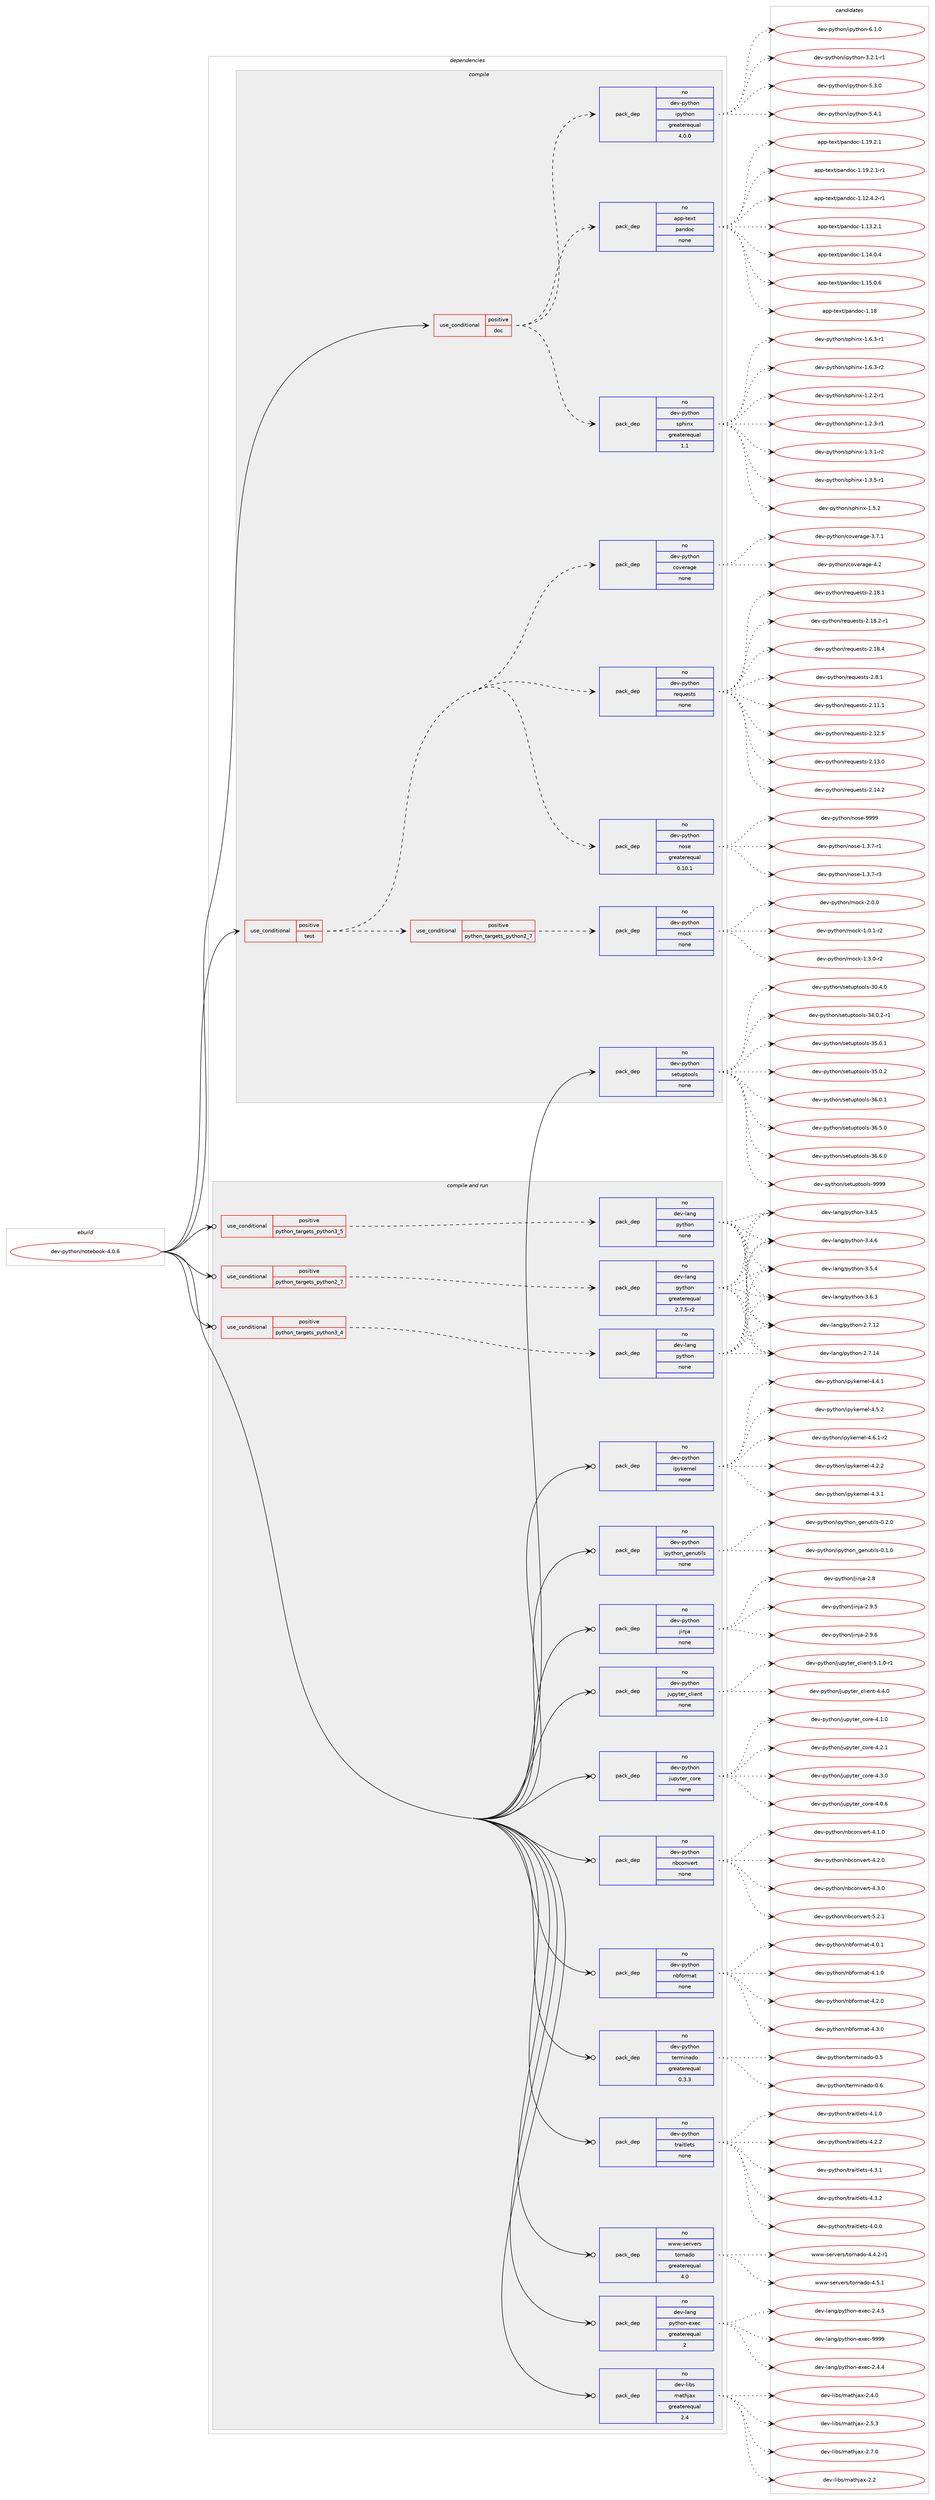 digraph prolog {

# *************
# Graph options
# *************

newrank=true;
concentrate=true;
compound=true;
graph [rankdir=LR,fontname=Helvetica,fontsize=10,ranksep=1.5];#, ranksep=2.5, nodesep=0.2];
edge  [arrowhead=vee];
node  [fontname=Helvetica,fontsize=10];

# **********
# The ebuild
# **********

subgraph cluster_leftcol {
color=gray;
rank=same;
label=<<i>ebuild</i>>;
id [label="dev-python/notebook-4.0.6", color=red, width=4, href="../dev-python/notebook-4.0.6.svg"];
}

# ****************
# The dependencies
# ****************

subgraph cluster_midcol {
color=gray;
label=<<i>dependencies</i>>;
subgraph cluster_compile {
fillcolor="#eeeeee";
style=filled;
label=<<i>compile</i>>;
subgraph cond36203 {
dependency168415 [label=<<TABLE BORDER="0" CELLBORDER="1" CELLSPACING="0" CELLPADDING="4"><TR><TD ROWSPAN="3" CELLPADDING="10">use_conditional</TD></TR><TR><TD>positive</TD></TR><TR><TD>doc</TD></TR></TABLE>>, shape=none, color=red];
subgraph pack128352 {
dependency168416 [label=<<TABLE BORDER="0" CELLBORDER="1" CELLSPACING="0" CELLPADDING="4" WIDTH="220"><TR><TD ROWSPAN="6" CELLPADDING="30">pack_dep</TD></TR><TR><TD WIDTH="110">no</TD></TR><TR><TD>app-text</TD></TR><TR><TD>pandoc</TD></TR><TR><TD>none</TD></TR><TR><TD></TD></TR></TABLE>>, shape=none, color=blue];
}
dependency168415:e -> dependency168416:w [weight=20,style="dashed",arrowhead="vee"];
subgraph pack128353 {
dependency168417 [label=<<TABLE BORDER="0" CELLBORDER="1" CELLSPACING="0" CELLPADDING="4" WIDTH="220"><TR><TD ROWSPAN="6" CELLPADDING="30">pack_dep</TD></TR><TR><TD WIDTH="110">no</TD></TR><TR><TD>dev-python</TD></TR><TR><TD>ipython</TD></TR><TR><TD>greaterequal</TD></TR><TR><TD>4.0.0</TD></TR></TABLE>>, shape=none, color=blue];
}
dependency168415:e -> dependency168417:w [weight=20,style="dashed",arrowhead="vee"];
subgraph pack128354 {
dependency168418 [label=<<TABLE BORDER="0" CELLBORDER="1" CELLSPACING="0" CELLPADDING="4" WIDTH="220"><TR><TD ROWSPAN="6" CELLPADDING="30">pack_dep</TD></TR><TR><TD WIDTH="110">no</TD></TR><TR><TD>dev-python</TD></TR><TR><TD>sphinx</TD></TR><TR><TD>greaterequal</TD></TR><TR><TD>1.1</TD></TR></TABLE>>, shape=none, color=blue];
}
dependency168415:e -> dependency168418:w [weight=20,style="dashed",arrowhead="vee"];
}
id:e -> dependency168415:w [weight=20,style="solid",arrowhead="vee"];
subgraph cond36204 {
dependency168419 [label=<<TABLE BORDER="0" CELLBORDER="1" CELLSPACING="0" CELLPADDING="4"><TR><TD ROWSPAN="3" CELLPADDING="10">use_conditional</TD></TR><TR><TD>positive</TD></TR><TR><TD>test</TD></TR></TABLE>>, shape=none, color=red];
subgraph cond36205 {
dependency168420 [label=<<TABLE BORDER="0" CELLBORDER="1" CELLSPACING="0" CELLPADDING="4"><TR><TD ROWSPAN="3" CELLPADDING="10">use_conditional</TD></TR><TR><TD>positive</TD></TR><TR><TD>python_targets_python2_7</TD></TR></TABLE>>, shape=none, color=red];
subgraph pack128355 {
dependency168421 [label=<<TABLE BORDER="0" CELLBORDER="1" CELLSPACING="0" CELLPADDING="4" WIDTH="220"><TR><TD ROWSPAN="6" CELLPADDING="30">pack_dep</TD></TR><TR><TD WIDTH="110">no</TD></TR><TR><TD>dev-python</TD></TR><TR><TD>mock</TD></TR><TR><TD>none</TD></TR><TR><TD></TD></TR></TABLE>>, shape=none, color=blue];
}
dependency168420:e -> dependency168421:w [weight=20,style="dashed",arrowhead="vee"];
}
dependency168419:e -> dependency168420:w [weight=20,style="dashed",arrowhead="vee"];
subgraph pack128356 {
dependency168422 [label=<<TABLE BORDER="0" CELLBORDER="1" CELLSPACING="0" CELLPADDING="4" WIDTH="220"><TR><TD ROWSPAN="6" CELLPADDING="30">pack_dep</TD></TR><TR><TD WIDTH="110">no</TD></TR><TR><TD>dev-python</TD></TR><TR><TD>nose</TD></TR><TR><TD>greaterequal</TD></TR><TR><TD>0.10.1</TD></TR></TABLE>>, shape=none, color=blue];
}
dependency168419:e -> dependency168422:w [weight=20,style="dashed",arrowhead="vee"];
subgraph pack128357 {
dependency168423 [label=<<TABLE BORDER="0" CELLBORDER="1" CELLSPACING="0" CELLPADDING="4" WIDTH="220"><TR><TD ROWSPAN="6" CELLPADDING="30">pack_dep</TD></TR><TR><TD WIDTH="110">no</TD></TR><TR><TD>dev-python</TD></TR><TR><TD>requests</TD></TR><TR><TD>none</TD></TR><TR><TD></TD></TR></TABLE>>, shape=none, color=blue];
}
dependency168419:e -> dependency168423:w [weight=20,style="dashed",arrowhead="vee"];
subgraph pack128358 {
dependency168424 [label=<<TABLE BORDER="0" CELLBORDER="1" CELLSPACING="0" CELLPADDING="4" WIDTH="220"><TR><TD ROWSPAN="6" CELLPADDING="30">pack_dep</TD></TR><TR><TD WIDTH="110">no</TD></TR><TR><TD>dev-python</TD></TR><TR><TD>coverage</TD></TR><TR><TD>none</TD></TR><TR><TD></TD></TR></TABLE>>, shape=none, color=blue];
}
dependency168419:e -> dependency168424:w [weight=20,style="dashed",arrowhead="vee"];
}
id:e -> dependency168419:w [weight=20,style="solid",arrowhead="vee"];
subgraph pack128359 {
dependency168425 [label=<<TABLE BORDER="0" CELLBORDER="1" CELLSPACING="0" CELLPADDING="4" WIDTH="220"><TR><TD ROWSPAN="6" CELLPADDING="30">pack_dep</TD></TR><TR><TD WIDTH="110">no</TD></TR><TR><TD>dev-python</TD></TR><TR><TD>setuptools</TD></TR><TR><TD>none</TD></TR><TR><TD></TD></TR></TABLE>>, shape=none, color=blue];
}
id:e -> dependency168425:w [weight=20,style="solid",arrowhead="vee"];
}
subgraph cluster_compileandrun {
fillcolor="#eeeeee";
style=filled;
label=<<i>compile and run</i>>;
subgraph cond36206 {
dependency168426 [label=<<TABLE BORDER="0" CELLBORDER="1" CELLSPACING="0" CELLPADDING="4"><TR><TD ROWSPAN="3" CELLPADDING="10">use_conditional</TD></TR><TR><TD>positive</TD></TR><TR><TD>python_targets_python2_7</TD></TR></TABLE>>, shape=none, color=red];
subgraph pack128360 {
dependency168427 [label=<<TABLE BORDER="0" CELLBORDER="1" CELLSPACING="0" CELLPADDING="4" WIDTH="220"><TR><TD ROWSPAN="6" CELLPADDING="30">pack_dep</TD></TR><TR><TD WIDTH="110">no</TD></TR><TR><TD>dev-lang</TD></TR><TR><TD>python</TD></TR><TR><TD>greaterequal</TD></TR><TR><TD>2.7.5-r2</TD></TR></TABLE>>, shape=none, color=blue];
}
dependency168426:e -> dependency168427:w [weight=20,style="dashed",arrowhead="vee"];
}
id:e -> dependency168426:w [weight=20,style="solid",arrowhead="odotvee"];
subgraph cond36207 {
dependency168428 [label=<<TABLE BORDER="0" CELLBORDER="1" CELLSPACING="0" CELLPADDING="4"><TR><TD ROWSPAN="3" CELLPADDING="10">use_conditional</TD></TR><TR><TD>positive</TD></TR><TR><TD>python_targets_python3_4</TD></TR></TABLE>>, shape=none, color=red];
subgraph pack128361 {
dependency168429 [label=<<TABLE BORDER="0" CELLBORDER="1" CELLSPACING="0" CELLPADDING="4" WIDTH="220"><TR><TD ROWSPAN="6" CELLPADDING="30">pack_dep</TD></TR><TR><TD WIDTH="110">no</TD></TR><TR><TD>dev-lang</TD></TR><TR><TD>python</TD></TR><TR><TD>none</TD></TR><TR><TD></TD></TR></TABLE>>, shape=none, color=blue];
}
dependency168428:e -> dependency168429:w [weight=20,style="dashed",arrowhead="vee"];
}
id:e -> dependency168428:w [weight=20,style="solid",arrowhead="odotvee"];
subgraph cond36208 {
dependency168430 [label=<<TABLE BORDER="0" CELLBORDER="1" CELLSPACING="0" CELLPADDING="4"><TR><TD ROWSPAN="3" CELLPADDING="10">use_conditional</TD></TR><TR><TD>positive</TD></TR><TR><TD>python_targets_python3_5</TD></TR></TABLE>>, shape=none, color=red];
subgraph pack128362 {
dependency168431 [label=<<TABLE BORDER="0" CELLBORDER="1" CELLSPACING="0" CELLPADDING="4" WIDTH="220"><TR><TD ROWSPAN="6" CELLPADDING="30">pack_dep</TD></TR><TR><TD WIDTH="110">no</TD></TR><TR><TD>dev-lang</TD></TR><TR><TD>python</TD></TR><TR><TD>none</TD></TR><TR><TD></TD></TR></TABLE>>, shape=none, color=blue];
}
dependency168430:e -> dependency168431:w [weight=20,style="dashed",arrowhead="vee"];
}
id:e -> dependency168430:w [weight=20,style="solid",arrowhead="odotvee"];
subgraph pack128363 {
dependency168432 [label=<<TABLE BORDER="0" CELLBORDER="1" CELLSPACING="0" CELLPADDING="4" WIDTH="220"><TR><TD ROWSPAN="6" CELLPADDING="30">pack_dep</TD></TR><TR><TD WIDTH="110">no</TD></TR><TR><TD>dev-lang</TD></TR><TR><TD>python-exec</TD></TR><TR><TD>greaterequal</TD></TR><TR><TD>2</TD></TR></TABLE>>, shape=none, color=blue];
}
id:e -> dependency168432:w [weight=20,style="solid",arrowhead="odotvee"];
subgraph pack128364 {
dependency168433 [label=<<TABLE BORDER="0" CELLBORDER="1" CELLSPACING="0" CELLPADDING="4" WIDTH="220"><TR><TD ROWSPAN="6" CELLPADDING="30">pack_dep</TD></TR><TR><TD WIDTH="110">no</TD></TR><TR><TD>dev-libs</TD></TR><TR><TD>mathjax</TD></TR><TR><TD>greaterequal</TD></TR><TR><TD>2.4</TD></TR></TABLE>>, shape=none, color=blue];
}
id:e -> dependency168433:w [weight=20,style="solid",arrowhead="odotvee"];
subgraph pack128365 {
dependency168434 [label=<<TABLE BORDER="0" CELLBORDER="1" CELLSPACING="0" CELLPADDING="4" WIDTH="220"><TR><TD ROWSPAN="6" CELLPADDING="30">pack_dep</TD></TR><TR><TD WIDTH="110">no</TD></TR><TR><TD>dev-python</TD></TR><TR><TD>ipykernel</TD></TR><TR><TD>none</TD></TR><TR><TD></TD></TR></TABLE>>, shape=none, color=blue];
}
id:e -> dependency168434:w [weight=20,style="solid",arrowhead="odotvee"];
subgraph pack128366 {
dependency168435 [label=<<TABLE BORDER="0" CELLBORDER="1" CELLSPACING="0" CELLPADDING="4" WIDTH="220"><TR><TD ROWSPAN="6" CELLPADDING="30">pack_dep</TD></TR><TR><TD WIDTH="110">no</TD></TR><TR><TD>dev-python</TD></TR><TR><TD>ipython_genutils</TD></TR><TR><TD>none</TD></TR><TR><TD></TD></TR></TABLE>>, shape=none, color=blue];
}
id:e -> dependency168435:w [weight=20,style="solid",arrowhead="odotvee"];
subgraph pack128367 {
dependency168436 [label=<<TABLE BORDER="0" CELLBORDER="1" CELLSPACING="0" CELLPADDING="4" WIDTH="220"><TR><TD ROWSPAN="6" CELLPADDING="30">pack_dep</TD></TR><TR><TD WIDTH="110">no</TD></TR><TR><TD>dev-python</TD></TR><TR><TD>jinja</TD></TR><TR><TD>none</TD></TR><TR><TD></TD></TR></TABLE>>, shape=none, color=blue];
}
id:e -> dependency168436:w [weight=20,style="solid",arrowhead="odotvee"];
subgraph pack128368 {
dependency168437 [label=<<TABLE BORDER="0" CELLBORDER="1" CELLSPACING="0" CELLPADDING="4" WIDTH="220"><TR><TD ROWSPAN="6" CELLPADDING="30">pack_dep</TD></TR><TR><TD WIDTH="110">no</TD></TR><TR><TD>dev-python</TD></TR><TR><TD>jupyter_client</TD></TR><TR><TD>none</TD></TR><TR><TD></TD></TR></TABLE>>, shape=none, color=blue];
}
id:e -> dependency168437:w [weight=20,style="solid",arrowhead="odotvee"];
subgraph pack128369 {
dependency168438 [label=<<TABLE BORDER="0" CELLBORDER="1" CELLSPACING="0" CELLPADDING="4" WIDTH="220"><TR><TD ROWSPAN="6" CELLPADDING="30">pack_dep</TD></TR><TR><TD WIDTH="110">no</TD></TR><TR><TD>dev-python</TD></TR><TR><TD>jupyter_core</TD></TR><TR><TD>none</TD></TR><TR><TD></TD></TR></TABLE>>, shape=none, color=blue];
}
id:e -> dependency168438:w [weight=20,style="solid",arrowhead="odotvee"];
subgraph pack128370 {
dependency168439 [label=<<TABLE BORDER="0" CELLBORDER="1" CELLSPACING="0" CELLPADDING="4" WIDTH="220"><TR><TD ROWSPAN="6" CELLPADDING="30">pack_dep</TD></TR><TR><TD WIDTH="110">no</TD></TR><TR><TD>dev-python</TD></TR><TR><TD>nbconvert</TD></TR><TR><TD>none</TD></TR><TR><TD></TD></TR></TABLE>>, shape=none, color=blue];
}
id:e -> dependency168439:w [weight=20,style="solid",arrowhead="odotvee"];
subgraph pack128371 {
dependency168440 [label=<<TABLE BORDER="0" CELLBORDER="1" CELLSPACING="0" CELLPADDING="4" WIDTH="220"><TR><TD ROWSPAN="6" CELLPADDING="30">pack_dep</TD></TR><TR><TD WIDTH="110">no</TD></TR><TR><TD>dev-python</TD></TR><TR><TD>nbformat</TD></TR><TR><TD>none</TD></TR><TR><TD></TD></TR></TABLE>>, shape=none, color=blue];
}
id:e -> dependency168440:w [weight=20,style="solid",arrowhead="odotvee"];
subgraph pack128372 {
dependency168441 [label=<<TABLE BORDER="0" CELLBORDER="1" CELLSPACING="0" CELLPADDING="4" WIDTH="220"><TR><TD ROWSPAN="6" CELLPADDING="30">pack_dep</TD></TR><TR><TD WIDTH="110">no</TD></TR><TR><TD>dev-python</TD></TR><TR><TD>terminado</TD></TR><TR><TD>greaterequal</TD></TR><TR><TD>0.3.3</TD></TR></TABLE>>, shape=none, color=blue];
}
id:e -> dependency168441:w [weight=20,style="solid",arrowhead="odotvee"];
subgraph pack128373 {
dependency168442 [label=<<TABLE BORDER="0" CELLBORDER="1" CELLSPACING="0" CELLPADDING="4" WIDTH="220"><TR><TD ROWSPAN="6" CELLPADDING="30">pack_dep</TD></TR><TR><TD WIDTH="110">no</TD></TR><TR><TD>dev-python</TD></TR><TR><TD>traitlets</TD></TR><TR><TD>none</TD></TR><TR><TD></TD></TR></TABLE>>, shape=none, color=blue];
}
id:e -> dependency168442:w [weight=20,style="solid",arrowhead="odotvee"];
subgraph pack128374 {
dependency168443 [label=<<TABLE BORDER="0" CELLBORDER="1" CELLSPACING="0" CELLPADDING="4" WIDTH="220"><TR><TD ROWSPAN="6" CELLPADDING="30">pack_dep</TD></TR><TR><TD WIDTH="110">no</TD></TR><TR><TD>www-servers</TD></TR><TR><TD>tornado</TD></TR><TR><TD>greaterequal</TD></TR><TR><TD>4.0</TD></TR></TABLE>>, shape=none, color=blue];
}
id:e -> dependency168443:w [weight=20,style="solid",arrowhead="odotvee"];
}
subgraph cluster_run {
fillcolor="#eeeeee";
style=filled;
label=<<i>run</i>>;
}
}

# **************
# The candidates
# **************

subgraph cluster_choices {
rank=same;
color=gray;
label=<<i>candidates</i>>;

subgraph choice128352 {
color=black;
nodesep=1;
choice97112112451161011201164711297110100111994549464950465246504511449 [label="app-text/pandoc-1.12.4.2-r1", color=red, width=4,href="../app-text/pandoc-1.12.4.2-r1.svg"];
choice9711211245116101120116471129711010011199454946495146504649 [label="app-text/pandoc-1.13.2.1", color=red, width=4,href="../app-text/pandoc-1.13.2.1.svg"];
choice9711211245116101120116471129711010011199454946495246484652 [label="app-text/pandoc-1.14.0.4", color=red, width=4,href="../app-text/pandoc-1.14.0.4.svg"];
choice9711211245116101120116471129711010011199454946495346484654 [label="app-text/pandoc-1.15.0.6", color=red, width=4,href="../app-text/pandoc-1.15.0.6.svg"];
choice97112112451161011201164711297110100111994549464956 [label="app-text/pandoc-1.18", color=red, width=4,href="../app-text/pandoc-1.18.svg"];
choice9711211245116101120116471129711010011199454946495746504649 [label="app-text/pandoc-1.19.2.1", color=red, width=4,href="../app-text/pandoc-1.19.2.1.svg"];
choice97112112451161011201164711297110100111994549464957465046494511449 [label="app-text/pandoc-1.19.2.1-r1", color=red, width=4,href="../app-text/pandoc-1.19.2.1-r1.svg"];
dependency168416:e -> choice97112112451161011201164711297110100111994549464950465246504511449:w [style=dotted,weight="100"];
dependency168416:e -> choice9711211245116101120116471129711010011199454946495146504649:w [style=dotted,weight="100"];
dependency168416:e -> choice9711211245116101120116471129711010011199454946495246484652:w [style=dotted,weight="100"];
dependency168416:e -> choice9711211245116101120116471129711010011199454946495346484654:w [style=dotted,weight="100"];
dependency168416:e -> choice97112112451161011201164711297110100111994549464956:w [style=dotted,weight="100"];
dependency168416:e -> choice9711211245116101120116471129711010011199454946495746504649:w [style=dotted,weight="100"];
dependency168416:e -> choice97112112451161011201164711297110100111994549464957465046494511449:w [style=dotted,weight="100"];
}
subgraph choice128353 {
color=black;
nodesep=1;
choice10010111845112121116104111110471051121211161041111104551465046494511449 [label="dev-python/ipython-3.2.1-r1", color=red, width=4,href="../dev-python/ipython-3.2.1-r1.svg"];
choice1001011184511212111610411111047105112121116104111110455346514648 [label="dev-python/ipython-5.3.0", color=red, width=4,href="../dev-python/ipython-5.3.0.svg"];
choice1001011184511212111610411111047105112121116104111110455346524649 [label="dev-python/ipython-5.4.1", color=red, width=4,href="../dev-python/ipython-5.4.1.svg"];
choice1001011184511212111610411111047105112121116104111110455446494648 [label="dev-python/ipython-6.1.0", color=red, width=4,href="../dev-python/ipython-6.1.0.svg"];
dependency168417:e -> choice10010111845112121116104111110471051121211161041111104551465046494511449:w [style=dotted,weight="100"];
dependency168417:e -> choice1001011184511212111610411111047105112121116104111110455346514648:w [style=dotted,weight="100"];
dependency168417:e -> choice1001011184511212111610411111047105112121116104111110455346524649:w [style=dotted,weight="100"];
dependency168417:e -> choice1001011184511212111610411111047105112121116104111110455446494648:w [style=dotted,weight="100"];
}
subgraph choice128354 {
color=black;
nodesep=1;
choice10010111845112121116104111110471151121041051101204549465046504511449 [label="dev-python/sphinx-1.2.2-r1", color=red, width=4,href="../dev-python/sphinx-1.2.2-r1.svg"];
choice10010111845112121116104111110471151121041051101204549465046514511449 [label="dev-python/sphinx-1.2.3-r1", color=red, width=4,href="../dev-python/sphinx-1.2.3-r1.svg"];
choice10010111845112121116104111110471151121041051101204549465146494511450 [label="dev-python/sphinx-1.3.1-r2", color=red, width=4,href="../dev-python/sphinx-1.3.1-r2.svg"];
choice10010111845112121116104111110471151121041051101204549465146534511449 [label="dev-python/sphinx-1.3.5-r1", color=red, width=4,href="../dev-python/sphinx-1.3.5-r1.svg"];
choice1001011184511212111610411111047115112104105110120454946534650 [label="dev-python/sphinx-1.5.2", color=red, width=4,href="../dev-python/sphinx-1.5.2.svg"];
choice10010111845112121116104111110471151121041051101204549465446514511449 [label="dev-python/sphinx-1.6.3-r1", color=red, width=4,href="../dev-python/sphinx-1.6.3-r1.svg"];
choice10010111845112121116104111110471151121041051101204549465446514511450 [label="dev-python/sphinx-1.6.3-r2", color=red, width=4,href="../dev-python/sphinx-1.6.3-r2.svg"];
dependency168418:e -> choice10010111845112121116104111110471151121041051101204549465046504511449:w [style=dotted,weight="100"];
dependency168418:e -> choice10010111845112121116104111110471151121041051101204549465046514511449:w [style=dotted,weight="100"];
dependency168418:e -> choice10010111845112121116104111110471151121041051101204549465146494511450:w [style=dotted,weight="100"];
dependency168418:e -> choice10010111845112121116104111110471151121041051101204549465146534511449:w [style=dotted,weight="100"];
dependency168418:e -> choice1001011184511212111610411111047115112104105110120454946534650:w [style=dotted,weight="100"];
dependency168418:e -> choice10010111845112121116104111110471151121041051101204549465446514511449:w [style=dotted,weight="100"];
dependency168418:e -> choice10010111845112121116104111110471151121041051101204549465446514511450:w [style=dotted,weight="100"];
}
subgraph choice128355 {
color=black;
nodesep=1;
choice1001011184511212111610411111047109111991074549464846494511450 [label="dev-python/mock-1.0.1-r2", color=red, width=4,href="../dev-python/mock-1.0.1-r2.svg"];
choice1001011184511212111610411111047109111991074549465146484511450 [label="dev-python/mock-1.3.0-r2", color=red, width=4,href="../dev-python/mock-1.3.0-r2.svg"];
choice100101118451121211161041111104710911199107455046484648 [label="dev-python/mock-2.0.0", color=red, width=4,href="../dev-python/mock-2.0.0.svg"];
dependency168421:e -> choice1001011184511212111610411111047109111991074549464846494511450:w [style=dotted,weight="100"];
dependency168421:e -> choice1001011184511212111610411111047109111991074549465146484511450:w [style=dotted,weight="100"];
dependency168421:e -> choice100101118451121211161041111104710911199107455046484648:w [style=dotted,weight="100"];
}
subgraph choice128356 {
color=black;
nodesep=1;
choice10010111845112121116104111110471101111151014549465146554511449 [label="dev-python/nose-1.3.7-r1", color=red, width=4,href="../dev-python/nose-1.3.7-r1.svg"];
choice10010111845112121116104111110471101111151014549465146554511451 [label="dev-python/nose-1.3.7-r3", color=red, width=4,href="../dev-python/nose-1.3.7-r3.svg"];
choice10010111845112121116104111110471101111151014557575757 [label="dev-python/nose-9999", color=red, width=4,href="../dev-python/nose-9999.svg"];
dependency168422:e -> choice10010111845112121116104111110471101111151014549465146554511449:w [style=dotted,weight="100"];
dependency168422:e -> choice10010111845112121116104111110471101111151014549465146554511451:w [style=dotted,weight="100"];
dependency168422:e -> choice10010111845112121116104111110471101111151014557575757:w [style=dotted,weight="100"];
}
subgraph choice128357 {
color=black;
nodesep=1;
choice100101118451121211161041111104711410111311710111511611545504649494649 [label="dev-python/requests-2.11.1", color=red, width=4,href="../dev-python/requests-2.11.1.svg"];
choice100101118451121211161041111104711410111311710111511611545504649504653 [label="dev-python/requests-2.12.5", color=red, width=4,href="../dev-python/requests-2.12.5.svg"];
choice100101118451121211161041111104711410111311710111511611545504649514648 [label="dev-python/requests-2.13.0", color=red, width=4,href="../dev-python/requests-2.13.0.svg"];
choice100101118451121211161041111104711410111311710111511611545504649524650 [label="dev-python/requests-2.14.2", color=red, width=4,href="../dev-python/requests-2.14.2.svg"];
choice100101118451121211161041111104711410111311710111511611545504649564649 [label="dev-python/requests-2.18.1", color=red, width=4,href="../dev-python/requests-2.18.1.svg"];
choice1001011184511212111610411111047114101113117101115116115455046495646504511449 [label="dev-python/requests-2.18.2-r1", color=red, width=4,href="../dev-python/requests-2.18.2-r1.svg"];
choice100101118451121211161041111104711410111311710111511611545504649564652 [label="dev-python/requests-2.18.4", color=red, width=4,href="../dev-python/requests-2.18.4.svg"];
choice1001011184511212111610411111047114101113117101115116115455046564649 [label="dev-python/requests-2.8.1", color=red, width=4,href="../dev-python/requests-2.8.1.svg"];
dependency168423:e -> choice100101118451121211161041111104711410111311710111511611545504649494649:w [style=dotted,weight="100"];
dependency168423:e -> choice100101118451121211161041111104711410111311710111511611545504649504653:w [style=dotted,weight="100"];
dependency168423:e -> choice100101118451121211161041111104711410111311710111511611545504649514648:w [style=dotted,weight="100"];
dependency168423:e -> choice100101118451121211161041111104711410111311710111511611545504649524650:w [style=dotted,weight="100"];
dependency168423:e -> choice100101118451121211161041111104711410111311710111511611545504649564649:w [style=dotted,weight="100"];
dependency168423:e -> choice1001011184511212111610411111047114101113117101115116115455046495646504511449:w [style=dotted,weight="100"];
dependency168423:e -> choice100101118451121211161041111104711410111311710111511611545504649564652:w [style=dotted,weight="100"];
dependency168423:e -> choice1001011184511212111610411111047114101113117101115116115455046564649:w [style=dotted,weight="100"];
}
subgraph choice128358 {
color=black;
nodesep=1;
choice10010111845112121116104111110479911111810111497103101455146554649 [label="dev-python/coverage-3.7.1", color=red, width=4,href="../dev-python/coverage-3.7.1.svg"];
choice1001011184511212111610411111047991111181011149710310145524650 [label="dev-python/coverage-4.2", color=red, width=4,href="../dev-python/coverage-4.2.svg"];
dependency168424:e -> choice10010111845112121116104111110479911111810111497103101455146554649:w [style=dotted,weight="100"];
dependency168424:e -> choice1001011184511212111610411111047991111181011149710310145524650:w [style=dotted,weight="100"];
}
subgraph choice128359 {
color=black;
nodesep=1;
choice100101118451121211161041111104711510111611711211611111110811545514846524648 [label="dev-python/setuptools-30.4.0", color=red, width=4,href="../dev-python/setuptools-30.4.0.svg"];
choice1001011184511212111610411111047115101116117112116111111108115455152464846504511449 [label="dev-python/setuptools-34.0.2-r1", color=red, width=4,href="../dev-python/setuptools-34.0.2-r1.svg"];
choice100101118451121211161041111104711510111611711211611111110811545515346484649 [label="dev-python/setuptools-35.0.1", color=red, width=4,href="../dev-python/setuptools-35.0.1.svg"];
choice100101118451121211161041111104711510111611711211611111110811545515346484650 [label="dev-python/setuptools-35.0.2", color=red, width=4,href="../dev-python/setuptools-35.0.2.svg"];
choice100101118451121211161041111104711510111611711211611111110811545515446484649 [label="dev-python/setuptools-36.0.1", color=red, width=4,href="../dev-python/setuptools-36.0.1.svg"];
choice100101118451121211161041111104711510111611711211611111110811545515446534648 [label="dev-python/setuptools-36.5.0", color=red, width=4,href="../dev-python/setuptools-36.5.0.svg"];
choice100101118451121211161041111104711510111611711211611111110811545515446544648 [label="dev-python/setuptools-36.6.0", color=red, width=4,href="../dev-python/setuptools-36.6.0.svg"];
choice10010111845112121116104111110471151011161171121161111111081154557575757 [label="dev-python/setuptools-9999", color=red, width=4,href="../dev-python/setuptools-9999.svg"];
dependency168425:e -> choice100101118451121211161041111104711510111611711211611111110811545514846524648:w [style=dotted,weight="100"];
dependency168425:e -> choice1001011184511212111610411111047115101116117112116111111108115455152464846504511449:w [style=dotted,weight="100"];
dependency168425:e -> choice100101118451121211161041111104711510111611711211611111110811545515346484649:w [style=dotted,weight="100"];
dependency168425:e -> choice100101118451121211161041111104711510111611711211611111110811545515346484650:w [style=dotted,weight="100"];
dependency168425:e -> choice100101118451121211161041111104711510111611711211611111110811545515446484649:w [style=dotted,weight="100"];
dependency168425:e -> choice100101118451121211161041111104711510111611711211611111110811545515446534648:w [style=dotted,weight="100"];
dependency168425:e -> choice100101118451121211161041111104711510111611711211611111110811545515446544648:w [style=dotted,weight="100"];
dependency168425:e -> choice10010111845112121116104111110471151011161171121161111111081154557575757:w [style=dotted,weight="100"];
}
subgraph choice128360 {
color=black;
nodesep=1;
choice10010111845108971101034711212111610411111045504655464950 [label="dev-lang/python-2.7.12", color=red, width=4,href="../dev-lang/python-2.7.12.svg"];
choice10010111845108971101034711212111610411111045504655464952 [label="dev-lang/python-2.7.14", color=red, width=4,href="../dev-lang/python-2.7.14.svg"];
choice100101118451089711010347112121116104111110455146524653 [label="dev-lang/python-3.4.5", color=red, width=4,href="../dev-lang/python-3.4.5.svg"];
choice100101118451089711010347112121116104111110455146524654 [label="dev-lang/python-3.4.6", color=red, width=4,href="../dev-lang/python-3.4.6.svg"];
choice100101118451089711010347112121116104111110455146534652 [label="dev-lang/python-3.5.4", color=red, width=4,href="../dev-lang/python-3.5.4.svg"];
choice100101118451089711010347112121116104111110455146544651 [label="dev-lang/python-3.6.3", color=red, width=4,href="../dev-lang/python-3.6.3.svg"];
dependency168427:e -> choice10010111845108971101034711212111610411111045504655464950:w [style=dotted,weight="100"];
dependency168427:e -> choice10010111845108971101034711212111610411111045504655464952:w [style=dotted,weight="100"];
dependency168427:e -> choice100101118451089711010347112121116104111110455146524653:w [style=dotted,weight="100"];
dependency168427:e -> choice100101118451089711010347112121116104111110455146524654:w [style=dotted,weight="100"];
dependency168427:e -> choice100101118451089711010347112121116104111110455146534652:w [style=dotted,weight="100"];
dependency168427:e -> choice100101118451089711010347112121116104111110455146544651:w [style=dotted,weight="100"];
}
subgraph choice128361 {
color=black;
nodesep=1;
choice10010111845108971101034711212111610411111045504655464950 [label="dev-lang/python-2.7.12", color=red, width=4,href="../dev-lang/python-2.7.12.svg"];
choice10010111845108971101034711212111610411111045504655464952 [label="dev-lang/python-2.7.14", color=red, width=4,href="../dev-lang/python-2.7.14.svg"];
choice100101118451089711010347112121116104111110455146524653 [label="dev-lang/python-3.4.5", color=red, width=4,href="../dev-lang/python-3.4.5.svg"];
choice100101118451089711010347112121116104111110455146524654 [label="dev-lang/python-3.4.6", color=red, width=4,href="../dev-lang/python-3.4.6.svg"];
choice100101118451089711010347112121116104111110455146534652 [label="dev-lang/python-3.5.4", color=red, width=4,href="../dev-lang/python-3.5.4.svg"];
choice100101118451089711010347112121116104111110455146544651 [label="dev-lang/python-3.6.3", color=red, width=4,href="../dev-lang/python-3.6.3.svg"];
dependency168429:e -> choice10010111845108971101034711212111610411111045504655464950:w [style=dotted,weight="100"];
dependency168429:e -> choice10010111845108971101034711212111610411111045504655464952:w [style=dotted,weight="100"];
dependency168429:e -> choice100101118451089711010347112121116104111110455146524653:w [style=dotted,weight="100"];
dependency168429:e -> choice100101118451089711010347112121116104111110455146524654:w [style=dotted,weight="100"];
dependency168429:e -> choice100101118451089711010347112121116104111110455146534652:w [style=dotted,weight="100"];
dependency168429:e -> choice100101118451089711010347112121116104111110455146544651:w [style=dotted,weight="100"];
}
subgraph choice128362 {
color=black;
nodesep=1;
choice10010111845108971101034711212111610411111045504655464950 [label="dev-lang/python-2.7.12", color=red, width=4,href="../dev-lang/python-2.7.12.svg"];
choice10010111845108971101034711212111610411111045504655464952 [label="dev-lang/python-2.7.14", color=red, width=4,href="../dev-lang/python-2.7.14.svg"];
choice100101118451089711010347112121116104111110455146524653 [label="dev-lang/python-3.4.5", color=red, width=4,href="../dev-lang/python-3.4.5.svg"];
choice100101118451089711010347112121116104111110455146524654 [label="dev-lang/python-3.4.6", color=red, width=4,href="../dev-lang/python-3.4.6.svg"];
choice100101118451089711010347112121116104111110455146534652 [label="dev-lang/python-3.5.4", color=red, width=4,href="../dev-lang/python-3.5.4.svg"];
choice100101118451089711010347112121116104111110455146544651 [label="dev-lang/python-3.6.3", color=red, width=4,href="../dev-lang/python-3.6.3.svg"];
dependency168431:e -> choice10010111845108971101034711212111610411111045504655464950:w [style=dotted,weight="100"];
dependency168431:e -> choice10010111845108971101034711212111610411111045504655464952:w [style=dotted,weight="100"];
dependency168431:e -> choice100101118451089711010347112121116104111110455146524653:w [style=dotted,weight="100"];
dependency168431:e -> choice100101118451089711010347112121116104111110455146524654:w [style=dotted,weight="100"];
dependency168431:e -> choice100101118451089711010347112121116104111110455146534652:w [style=dotted,weight="100"];
dependency168431:e -> choice100101118451089711010347112121116104111110455146544651:w [style=dotted,weight="100"];
}
subgraph choice128363 {
color=black;
nodesep=1;
choice1001011184510897110103471121211161041111104510112010199455046524652 [label="dev-lang/python-exec-2.4.4", color=red, width=4,href="../dev-lang/python-exec-2.4.4.svg"];
choice1001011184510897110103471121211161041111104510112010199455046524653 [label="dev-lang/python-exec-2.4.5", color=red, width=4,href="../dev-lang/python-exec-2.4.5.svg"];
choice10010111845108971101034711212111610411111045101120101994557575757 [label="dev-lang/python-exec-9999", color=red, width=4,href="../dev-lang/python-exec-9999.svg"];
dependency168432:e -> choice1001011184510897110103471121211161041111104510112010199455046524652:w [style=dotted,weight="100"];
dependency168432:e -> choice1001011184510897110103471121211161041111104510112010199455046524653:w [style=dotted,weight="100"];
dependency168432:e -> choice10010111845108971101034711212111610411111045101120101994557575757:w [style=dotted,weight="100"];
}
subgraph choice128364 {
color=black;
nodesep=1;
choice100101118451081059811547109971161041069712045504650 [label="dev-libs/mathjax-2.2", color=red, width=4,href="../dev-libs/mathjax-2.2.svg"];
choice1001011184510810598115471099711610410697120455046524648 [label="dev-libs/mathjax-2.4.0", color=red, width=4,href="../dev-libs/mathjax-2.4.0.svg"];
choice1001011184510810598115471099711610410697120455046534651 [label="dev-libs/mathjax-2.5.3", color=red, width=4,href="../dev-libs/mathjax-2.5.3.svg"];
choice1001011184510810598115471099711610410697120455046554648 [label="dev-libs/mathjax-2.7.0", color=red, width=4,href="../dev-libs/mathjax-2.7.0.svg"];
dependency168433:e -> choice100101118451081059811547109971161041069712045504650:w [style=dotted,weight="100"];
dependency168433:e -> choice1001011184510810598115471099711610410697120455046524648:w [style=dotted,weight="100"];
dependency168433:e -> choice1001011184510810598115471099711610410697120455046534651:w [style=dotted,weight="100"];
dependency168433:e -> choice1001011184510810598115471099711610410697120455046554648:w [style=dotted,weight="100"];
}
subgraph choice128365 {
color=black;
nodesep=1;
choice1001011184511212111610411111047105112121107101114110101108455246504650 [label="dev-python/ipykernel-4.2.2", color=red, width=4,href="../dev-python/ipykernel-4.2.2.svg"];
choice1001011184511212111610411111047105112121107101114110101108455246514649 [label="dev-python/ipykernel-4.3.1", color=red, width=4,href="../dev-python/ipykernel-4.3.1.svg"];
choice1001011184511212111610411111047105112121107101114110101108455246524649 [label="dev-python/ipykernel-4.4.1", color=red, width=4,href="../dev-python/ipykernel-4.4.1.svg"];
choice1001011184511212111610411111047105112121107101114110101108455246534650 [label="dev-python/ipykernel-4.5.2", color=red, width=4,href="../dev-python/ipykernel-4.5.2.svg"];
choice10010111845112121116104111110471051121211071011141101011084552465446494511450 [label="dev-python/ipykernel-4.6.1-r2", color=red, width=4,href="../dev-python/ipykernel-4.6.1-r2.svg"];
dependency168434:e -> choice1001011184511212111610411111047105112121107101114110101108455246504650:w [style=dotted,weight="100"];
dependency168434:e -> choice1001011184511212111610411111047105112121107101114110101108455246514649:w [style=dotted,weight="100"];
dependency168434:e -> choice1001011184511212111610411111047105112121107101114110101108455246524649:w [style=dotted,weight="100"];
dependency168434:e -> choice1001011184511212111610411111047105112121107101114110101108455246534650:w [style=dotted,weight="100"];
dependency168434:e -> choice10010111845112121116104111110471051121211071011141101011084552465446494511450:w [style=dotted,weight="100"];
}
subgraph choice128366 {
color=black;
nodesep=1;
choice100101118451121211161041111104710511212111610411111095103101110117116105108115454846494648 [label="dev-python/ipython_genutils-0.1.0", color=red, width=4,href="../dev-python/ipython_genutils-0.1.0.svg"];
choice100101118451121211161041111104710511212111610411111095103101110117116105108115454846504648 [label="dev-python/ipython_genutils-0.2.0", color=red, width=4,href="../dev-python/ipython_genutils-0.2.0.svg"];
dependency168435:e -> choice100101118451121211161041111104710511212111610411111095103101110117116105108115454846494648:w [style=dotted,weight="100"];
dependency168435:e -> choice100101118451121211161041111104710511212111610411111095103101110117116105108115454846504648:w [style=dotted,weight="100"];
}
subgraph choice128367 {
color=black;
nodesep=1;
choice10010111845112121116104111110471061051101069745504656 [label="dev-python/jinja-2.8", color=red, width=4,href="../dev-python/jinja-2.8.svg"];
choice100101118451121211161041111104710610511010697455046574653 [label="dev-python/jinja-2.9.5", color=red, width=4,href="../dev-python/jinja-2.9.5.svg"];
choice100101118451121211161041111104710610511010697455046574654 [label="dev-python/jinja-2.9.6", color=red, width=4,href="../dev-python/jinja-2.9.6.svg"];
dependency168436:e -> choice10010111845112121116104111110471061051101069745504656:w [style=dotted,weight="100"];
dependency168436:e -> choice100101118451121211161041111104710610511010697455046574653:w [style=dotted,weight="100"];
dependency168436:e -> choice100101118451121211161041111104710610511010697455046574654:w [style=dotted,weight="100"];
}
subgraph choice128368 {
color=black;
nodesep=1;
choice10010111845112121116104111110471061171121211161011149599108105101110116455246524648 [label="dev-python/jupyter_client-4.4.0", color=red, width=4,href="../dev-python/jupyter_client-4.4.0.svg"];
choice100101118451121211161041111104710611711212111610111495991081051011101164553464946484511449 [label="dev-python/jupyter_client-5.1.0-r1", color=red, width=4,href="../dev-python/jupyter_client-5.1.0-r1.svg"];
dependency168437:e -> choice10010111845112121116104111110471061171121211161011149599108105101110116455246524648:w [style=dotted,weight="100"];
dependency168437:e -> choice100101118451121211161041111104710611711212111610111495991081051011101164553464946484511449:w [style=dotted,weight="100"];
}
subgraph choice128369 {
color=black;
nodesep=1;
choice10010111845112121116104111110471061171121211161011149599111114101455246484654 [label="dev-python/jupyter_core-4.0.6", color=red, width=4,href="../dev-python/jupyter_core-4.0.6.svg"];
choice10010111845112121116104111110471061171121211161011149599111114101455246494648 [label="dev-python/jupyter_core-4.1.0", color=red, width=4,href="../dev-python/jupyter_core-4.1.0.svg"];
choice10010111845112121116104111110471061171121211161011149599111114101455246504649 [label="dev-python/jupyter_core-4.2.1", color=red, width=4,href="../dev-python/jupyter_core-4.2.1.svg"];
choice10010111845112121116104111110471061171121211161011149599111114101455246514648 [label="dev-python/jupyter_core-4.3.0", color=red, width=4,href="../dev-python/jupyter_core-4.3.0.svg"];
dependency168438:e -> choice10010111845112121116104111110471061171121211161011149599111114101455246484654:w [style=dotted,weight="100"];
dependency168438:e -> choice10010111845112121116104111110471061171121211161011149599111114101455246494648:w [style=dotted,weight="100"];
dependency168438:e -> choice10010111845112121116104111110471061171121211161011149599111114101455246504649:w [style=dotted,weight="100"];
dependency168438:e -> choice10010111845112121116104111110471061171121211161011149599111114101455246514648:w [style=dotted,weight="100"];
}
subgraph choice128370 {
color=black;
nodesep=1;
choice10010111845112121116104111110471109899111110118101114116455246494648 [label="dev-python/nbconvert-4.1.0", color=red, width=4,href="../dev-python/nbconvert-4.1.0.svg"];
choice10010111845112121116104111110471109899111110118101114116455246504648 [label="dev-python/nbconvert-4.2.0", color=red, width=4,href="../dev-python/nbconvert-4.2.0.svg"];
choice10010111845112121116104111110471109899111110118101114116455246514648 [label="dev-python/nbconvert-4.3.0", color=red, width=4,href="../dev-python/nbconvert-4.3.0.svg"];
choice10010111845112121116104111110471109899111110118101114116455346504649 [label="dev-python/nbconvert-5.2.1", color=red, width=4,href="../dev-python/nbconvert-5.2.1.svg"];
dependency168439:e -> choice10010111845112121116104111110471109899111110118101114116455246494648:w [style=dotted,weight="100"];
dependency168439:e -> choice10010111845112121116104111110471109899111110118101114116455246504648:w [style=dotted,weight="100"];
dependency168439:e -> choice10010111845112121116104111110471109899111110118101114116455246514648:w [style=dotted,weight="100"];
dependency168439:e -> choice10010111845112121116104111110471109899111110118101114116455346504649:w [style=dotted,weight="100"];
}
subgraph choice128371 {
color=black;
nodesep=1;
choice10010111845112121116104111110471109810211111410997116455246484649 [label="dev-python/nbformat-4.0.1", color=red, width=4,href="../dev-python/nbformat-4.0.1.svg"];
choice10010111845112121116104111110471109810211111410997116455246494648 [label="dev-python/nbformat-4.1.0", color=red, width=4,href="../dev-python/nbformat-4.1.0.svg"];
choice10010111845112121116104111110471109810211111410997116455246504648 [label="dev-python/nbformat-4.2.0", color=red, width=4,href="../dev-python/nbformat-4.2.0.svg"];
choice10010111845112121116104111110471109810211111410997116455246514648 [label="dev-python/nbformat-4.3.0", color=red, width=4,href="../dev-python/nbformat-4.3.0.svg"];
dependency168440:e -> choice10010111845112121116104111110471109810211111410997116455246484649:w [style=dotted,weight="100"];
dependency168440:e -> choice10010111845112121116104111110471109810211111410997116455246494648:w [style=dotted,weight="100"];
dependency168440:e -> choice10010111845112121116104111110471109810211111410997116455246504648:w [style=dotted,weight="100"];
dependency168440:e -> choice10010111845112121116104111110471109810211111410997116455246514648:w [style=dotted,weight="100"];
}
subgraph choice128372 {
color=black;
nodesep=1;
choice10010111845112121116104111110471161011141091051109710011145484653 [label="dev-python/terminado-0.5", color=red, width=4,href="../dev-python/terminado-0.5.svg"];
choice10010111845112121116104111110471161011141091051109710011145484654 [label="dev-python/terminado-0.6", color=red, width=4,href="../dev-python/terminado-0.6.svg"];
dependency168441:e -> choice10010111845112121116104111110471161011141091051109710011145484653:w [style=dotted,weight="100"];
dependency168441:e -> choice10010111845112121116104111110471161011141091051109710011145484654:w [style=dotted,weight="100"];
}
subgraph choice128373 {
color=black;
nodesep=1;
choice100101118451121211161041111104711611497105116108101116115455246484648 [label="dev-python/traitlets-4.0.0", color=red, width=4,href="../dev-python/traitlets-4.0.0.svg"];
choice100101118451121211161041111104711611497105116108101116115455246494648 [label="dev-python/traitlets-4.1.0", color=red, width=4,href="../dev-python/traitlets-4.1.0.svg"];
choice100101118451121211161041111104711611497105116108101116115455246504650 [label="dev-python/traitlets-4.2.2", color=red, width=4,href="../dev-python/traitlets-4.2.2.svg"];
choice100101118451121211161041111104711611497105116108101116115455246514649 [label="dev-python/traitlets-4.3.1", color=red, width=4,href="../dev-python/traitlets-4.3.1.svg"];
choice100101118451121211161041111104711611497105116108101116115455246514650 [label="dev-python/traitlets-4.3.2", color=red, width=4,href="../dev-python/traitlets-4.3.2.svg"];
dependency168442:e -> choice100101118451121211161041111104711611497105116108101116115455246484648:w [style=dotted,weight="100"];
dependency168442:e -> choice100101118451121211161041111104711611497105116108101116115455246494648:w [style=dotted,weight="100"];
dependency168442:e -> choice100101118451121211161041111104711611497105116108101116115455246504650:w [style=dotted,weight="100"];
dependency168442:e -> choice100101118451121211161041111104711611497105116108101116115455246514649:w [style=dotted,weight="100"];
dependency168442:e -> choice100101118451121211161041111104711611497105116108101116115455246514650:w [style=dotted,weight="100"];
}
subgraph choice128374 {
color=black;
nodesep=1;
choice1191191194511510111411810111411547116111114110971001114552465246504511449 [label="www-servers/tornado-4.4.2-r1", color=red, width=4,href="../www-servers/tornado-4.4.2-r1.svg"];
choice119119119451151011141181011141154711611111411097100111455246534649 [label="www-servers/tornado-4.5.1", color=red, width=4,href="../www-servers/tornado-4.5.1.svg"];
dependency168443:e -> choice1191191194511510111411810111411547116111114110971001114552465246504511449:w [style=dotted,weight="100"];
dependency168443:e -> choice119119119451151011141181011141154711611111411097100111455246534649:w [style=dotted,weight="100"];
}
}

}
